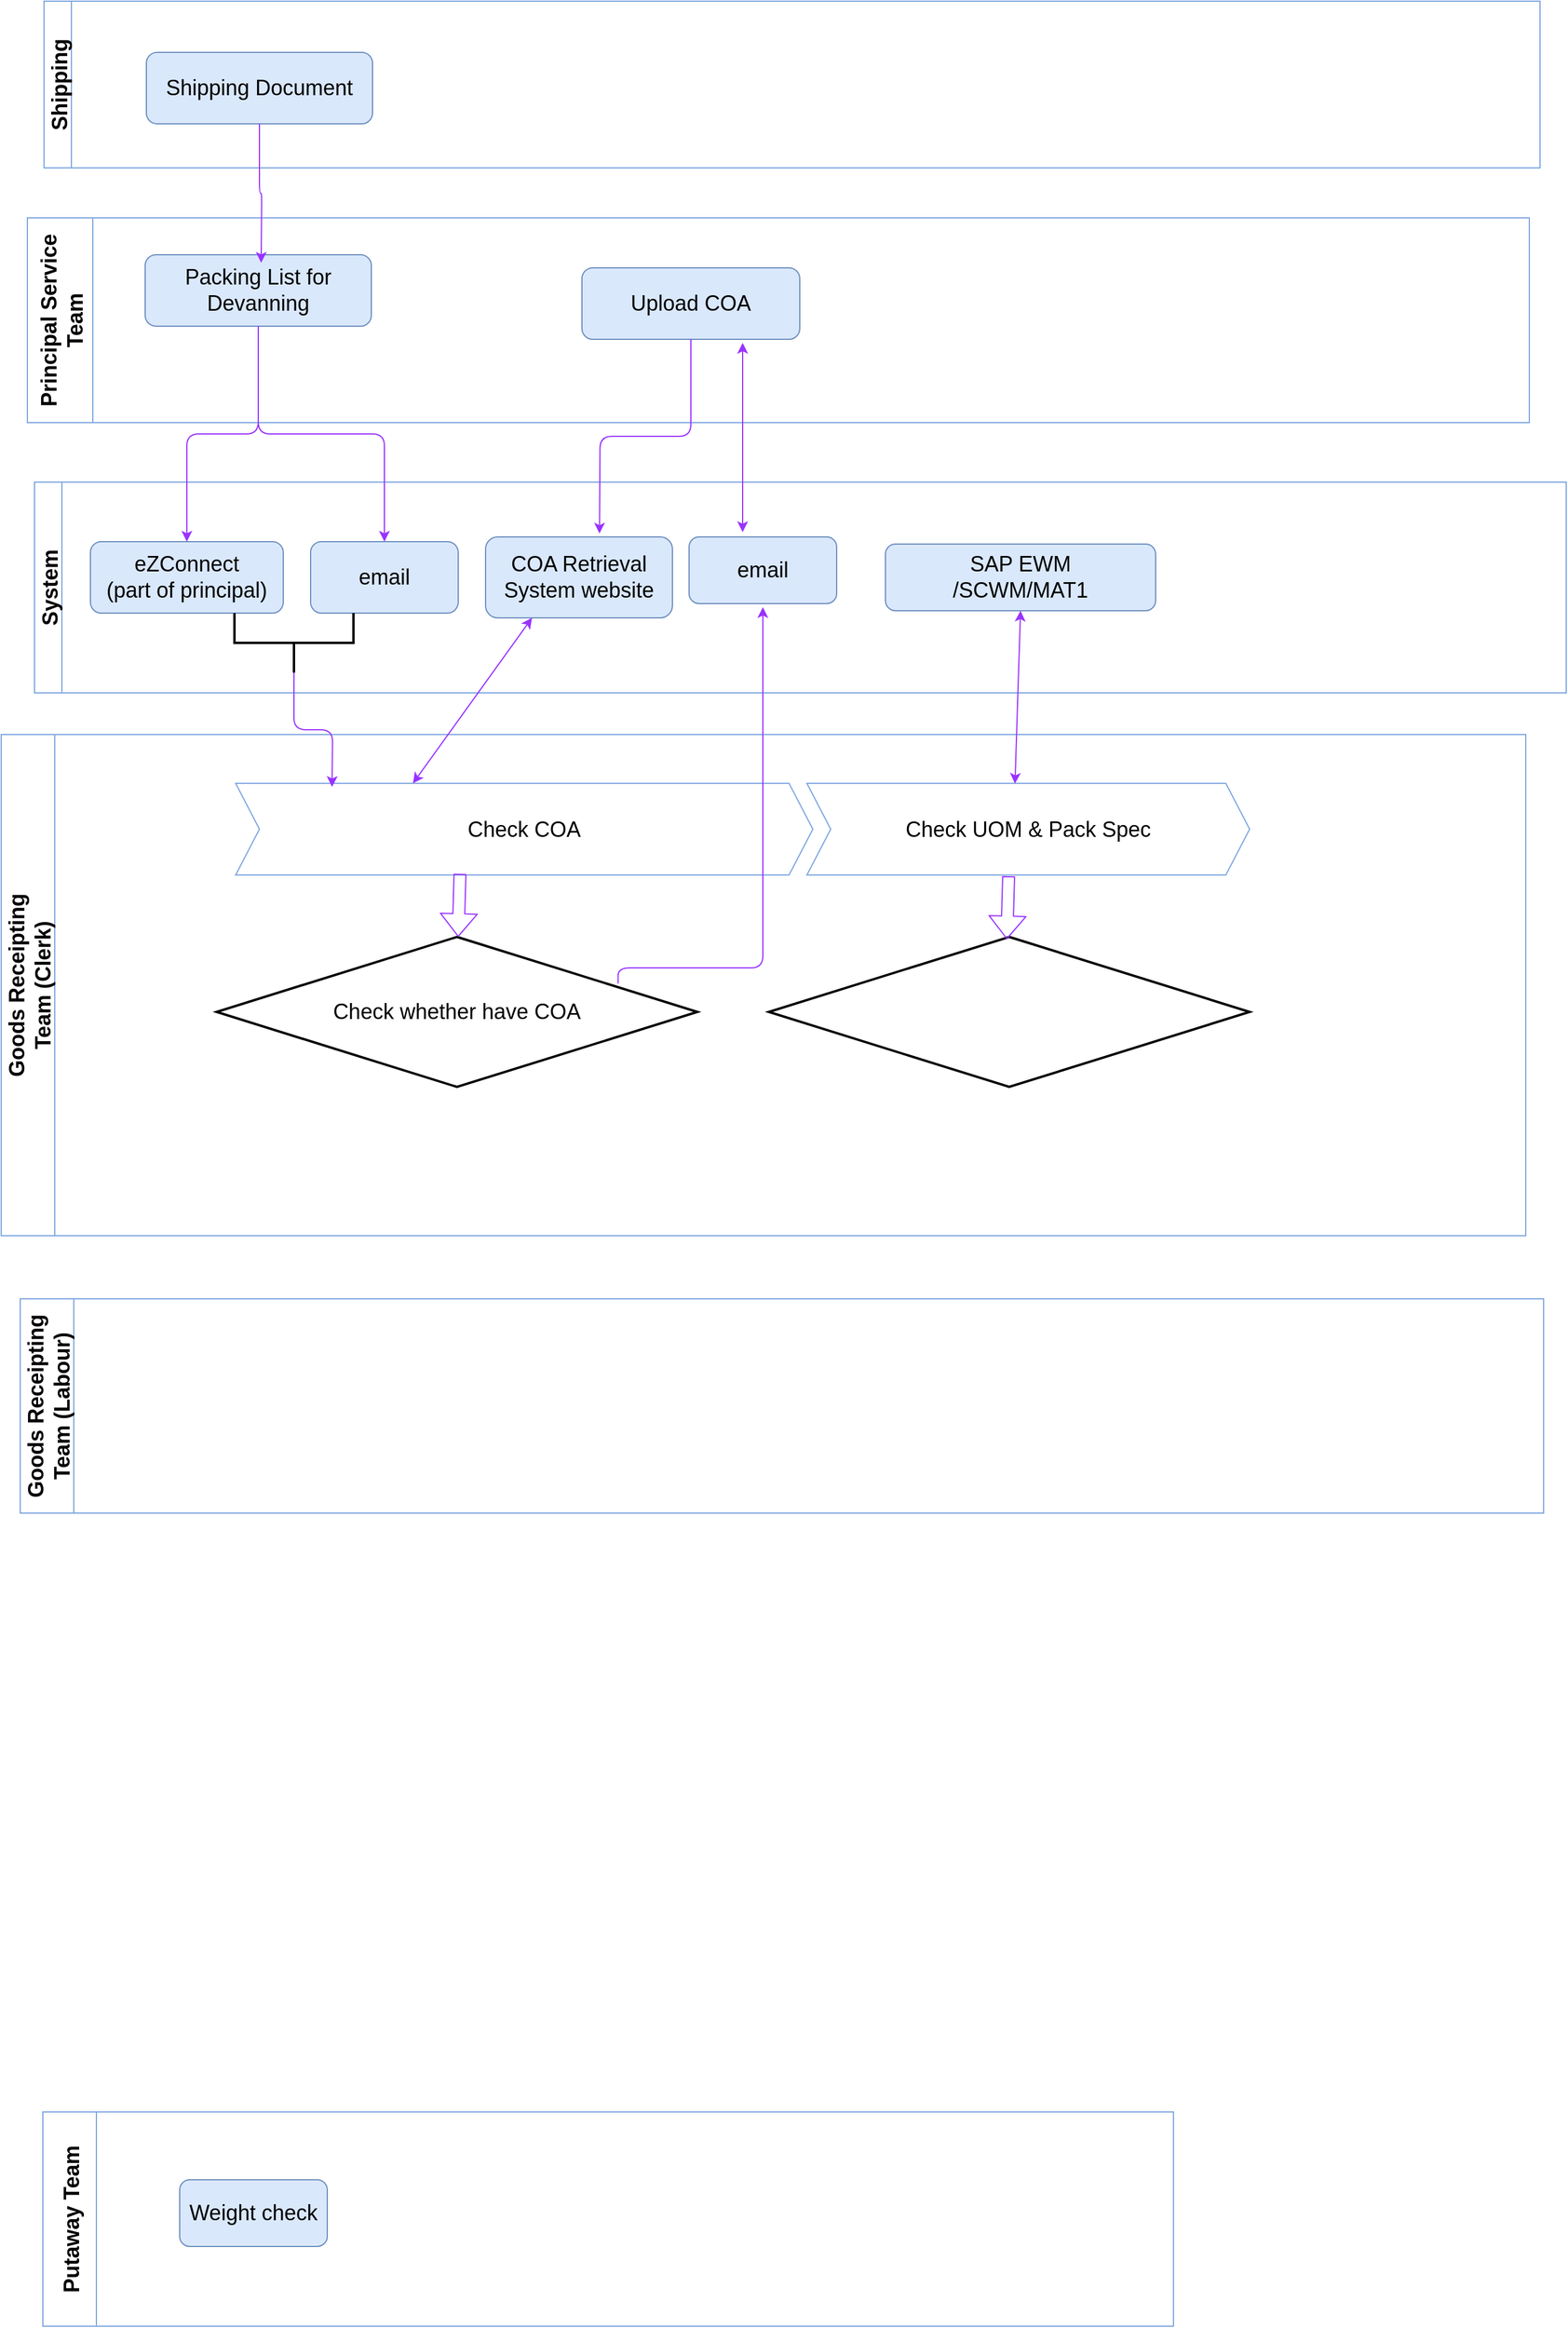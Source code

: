<mxfile version="15.7.0" type="github">
  <diagram id="s4VGrTQf0zmznQmlyb4M" name="第1頁">
    <mxGraphModel dx="2969" dy="1815" grid="0" gridSize="10" guides="1" tooltips="1" connect="1" arrows="1" fold="1" page="1" pageScale="1" pageWidth="1169" pageHeight="827" math="0" shadow="0">
      <root>
        <mxCell id="0" />
        <mxCell id="1" parent="0" />
        <mxCell id="51Y_JJE3WGSCX0czTKx8-9" value="Shipping" style="swimlane;horizontal=0;fontSize=18;strokeColor=#7EA6E0;" vertex="1" parent="1">
          <mxGeometry x="-23" y="-564" width="1257" height="140" as="geometry" />
        </mxCell>
        <mxCell id="51Y_JJE3WGSCX0czTKx8-27" value="Shipping Document" style="rounded=1;whiteSpace=wrap;html=1;fontSize=18;fillColor=#dae8fc;strokeColor=#6c8ebf;" vertex="1" parent="51Y_JJE3WGSCX0czTKx8-9">
          <mxGeometry x="86" y="43" width="190" height="60" as="geometry" />
        </mxCell>
        <mxCell id="51Y_JJE3WGSCX0czTKx8-10" value="Goods Receipting&#xa;Team (Clerk)" style="swimlane;horizontal=0;fontSize=18;strokeColor=#7EA6E0;startSize=45;" vertex="1" parent="1">
          <mxGeometry x="-59" y="52" width="1281" height="421" as="geometry" />
        </mxCell>
        <mxCell id="51Y_JJE3WGSCX0czTKx8-44" value="&lt;font style=&quot;font-size: 18px&quot;&gt;Check whether have COA&lt;/font&gt;" style="strokeWidth=2;html=1;shape=mxgraph.flowchart.decision;whiteSpace=wrap;rounded=0;sketch=0;" vertex="1" parent="51Y_JJE3WGSCX0czTKx8-10">
          <mxGeometry x="181" y="170" width="404" height="126" as="geometry" />
        </mxCell>
        <mxCell id="51Y_JJE3WGSCX0czTKx8-99" value="&lt;font style=&quot;font-size: 18px&quot;&gt;Check COA&lt;/font&gt;" style="shape=step;perimeter=stepPerimeter;whiteSpace=wrap;html=1;fixedSize=1;rounded=0;sketch=0;strokeColor=#7EA6E0;" vertex="1" parent="51Y_JJE3WGSCX0czTKx8-10">
          <mxGeometry x="197" y="41" width="485" height="77" as="geometry" />
        </mxCell>
        <mxCell id="51Y_JJE3WGSCX0czTKx8-105" value="&lt;font style=&quot;font-size: 18px&quot;&gt;Check UOM &amp;amp; Pack Spec&lt;/font&gt;" style="shape=step;perimeter=stepPerimeter;whiteSpace=wrap;html=1;fixedSize=1;rounded=0;sketch=0;strokeColor=#7EA6E0;" vertex="1" parent="51Y_JJE3WGSCX0czTKx8-10">
          <mxGeometry x="677" y="41" width="372" height="77" as="geometry" />
        </mxCell>
        <mxCell id="51Y_JJE3WGSCX0czTKx8-107" value="" style="strokeWidth=2;html=1;shape=mxgraph.flowchart.decision;whiteSpace=wrap;rounded=0;sketch=0;" vertex="1" parent="51Y_JJE3WGSCX0czTKx8-10">
          <mxGeometry x="645" y="170" width="404" height="126" as="geometry" />
        </mxCell>
        <mxCell id="51Y_JJE3WGSCX0czTKx8-12" value="System" style="swimlane;horizontal=0;fontSize=18;strokeColor=#7EA6E0;" vertex="1" parent="1">
          <mxGeometry x="-31" y="-160" width="1287" height="177" as="geometry" />
        </mxCell>
        <mxCell id="51Y_JJE3WGSCX0czTKx8-14" value="eZConnect&lt;br&gt;(part of principal)" style="rounded=1;whiteSpace=wrap;html=1;fontSize=18;fillColor=#dae8fc;strokeColor=#6c8ebf;" vertex="1" parent="51Y_JJE3WGSCX0czTKx8-12">
          <mxGeometry x="47" y="50" width="162" height="60" as="geometry" />
        </mxCell>
        <mxCell id="51Y_JJE3WGSCX0czTKx8-15" value="email" style="rounded=1;whiteSpace=wrap;html=1;fontSize=18;fillColor=#dae8fc;strokeColor=#6c8ebf;" vertex="1" parent="51Y_JJE3WGSCX0czTKx8-12">
          <mxGeometry x="232" y="50" width="124" height="60" as="geometry" />
        </mxCell>
        <mxCell id="51Y_JJE3WGSCX0czTKx8-52" value="COA Retrieval System website" style="rounded=1;whiteSpace=wrap;html=1;fontSize=18;fillColor=#dae8fc;strokeColor=#6c8ebf;" vertex="1" parent="51Y_JJE3WGSCX0czTKx8-12">
          <mxGeometry x="379" y="46" width="157" height="68" as="geometry" />
        </mxCell>
        <mxCell id="51Y_JJE3WGSCX0czTKx8-54" value="" style="strokeWidth=2;html=1;shape=mxgraph.flowchart.annotation_2;align=left;labelPosition=right;pointerEvents=1;rounded=0;sketch=0;direction=north;" vertex="1" parent="51Y_JJE3WGSCX0czTKx8-12">
          <mxGeometry x="168" y="110" width="100" height="50" as="geometry" />
        </mxCell>
        <mxCell id="51Y_JJE3WGSCX0czTKx8-62" value="" style="endArrow=classic;startArrow=classic;html=1;rounded=1;sketch=0;strokeColor=#9933FF;" edge="1" parent="51Y_JJE3WGSCX0czTKx8-12">
          <mxGeometry width="50" height="50" relative="1" as="geometry">
            <mxPoint x="318" y="253" as="sourcePoint" />
            <mxPoint x="418" y="114" as="targetPoint" />
          </mxGeometry>
        </mxCell>
        <mxCell id="51Y_JJE3WGSCX0czTKx8-68" value="email" style="rounded=1;whiteSpace=wrap;html=1;fontSize=18;fillColor=#dae8fc;strokeColor=#6c8ebf;" vertex="1" parent="51Y_JJE3WGSCX0czTKx8-12">
          <mxGeometry x="550" y="46" width="124" height="56" as="geometry" />
        </mxCell>
        <mxCell id="51Y_JJE3WGSCX0czTKx8-109" value="SAP EWM&lt;br&gt;/SCWM/MAT1" style="rounded=1;whiteSpace=wrap;html=1;fontSize=18;fillColor=#dae8fc;strokeColor=#6c8ebf;" vertex="1" parent="51Y_JJE3WGSCX0czTKx8-12">
          <mxGeometry x="715" y="52" width="227" height="56" as="geometry" />
        </mxCell>
        <mxCell id="51Y_JJE3WGSCX0czTKx8-23" value="Principal Service&#xa;Team" style="swimlane;horizontal=0;fontSize=18;strokeColor=#7EA6E0;startSize=55;" vertex="1" parent="1">
          <mxGeometry x="-37" y="-382" width="1262" height="172" as="geometry" />
        </mxCell>
        <mxCell id="51Y_JJE3WGSCX0czTKx8-30" value="Packing List for Devanning" style="rounded=1;whiteSpace=wrap;html=1;fontSize=18;fillColor=#dae8fc;strokeColor=#6c8ebf;" vertex="1" parent="51Y_JJE3WGSCX0czTKx8-23">
          <mxGeometry x="99" y="31" width="190" height="60" as="geometry" />
        </mxCell>
        <mxCell id="51Y_JJE3WGSCX0czTKx8-66" value="Upload COA" style="rounded=1;whiteSpace=wrap;html=1;fontSize=18;fillColor=#dae8fc;strokeColor=#6c8ebf;" vertex="1" parent="51Y_JJE3WGSCX0czTKx8-23">
          <mxGeometry x="466" y="42" width="183" height="60" as="geometry" />
        </mxCell>
        <mxCell id="51Y_JJE3WGSCX0czTKx8-75" value="" style="endArrow=classic;startArrow=classic;html=1;rounded=1;sketch=0;strokeColor=#9933FF;" edge="1" parent="51Y_JJE3WGSCX0czTKx8-23">
          <mxGeometry width="50" height="50" relative="1" as="geometry">
            <mxPoint x="601" y="264" as="sourcePoint" />
            <mxPoint x="601" y="105" as="targetPoint" />
          </mxGeometry>
        </mxCell>
        <mxCell id="51Y_JJE3WGSCX0czTKx8-25" value="Goods Receipting&#xa;Team (Labour)" style="swimlane;horizontal=0;fontSize=18;strokeColor=#7EA6E0;startSize=45;" vertex="1" parent="1">
          <mxGeometry x="-43" y="526" width="1280" height="180" as="geometry" />
        </mxCell>
        <mxCell id="51Y_JJE3WGSCX0czTKx8-31" style="edgeStyle=orthogonalEdgeStyle;curved=0;rounded=1;sketch=0;orthogonalLoop=1;jettySize=auto;html=1;endArrow=classic;endFill=1;strokeColor=#9933FF;" edge="1" parent="1" source="51Y_JJE3WGSCX0czTKx8-27">
          <mxGeometry relative="1" as="geometry">
            <mxPoint x="159.429" y="-344.286" as="targetPoint" />
          </mxGeometry>
        </mxCell>
        <mxCell id="51Y_JJE3WGSCX0czTKx8-32" style="edgeStyle=orthogonalEdgeStyle;curved=0;rounded=1;sketch=0;orthogonalLoop=1;jettySize=auto;html=1;entryX=0.5;entryY=0;entryDx=0;entryDy=0;endArrow=classic;endFill=1;strokeColor=#9933FF;" edge="1" parent="1" source="51Y_JJE3WGSCX0czTKx8-30" target="51Y_JJE3WGSCX0czTKx8-14">
          <mxGeometry relative="1" as="geometry" />
        </mxCell>
        <mxCell id="51Y_JJE3WGSCX0czTKx8-33" style="edgeStyle=orthogonalEdgeStyle;curved=0;rounded=1;sketch=0;orthogonalLoop=1;jettySize=auto;html=1;entryX=0.5;entryY=0;entryDx=0;entryDy=0;endArrow=classic;endFill=1;strokeColor=#9933FF;" edge="1" parent="1" source="51Y_JJE3WGSCX0czTKx8-30" target="51Y_JJE3WGSCX0czTKx8-15">
          <mxGeometry relative="1" as="geometry" />
        </mxCell>
        <mxCell id="51Y_JJE3WGSCX0czTKx8-36" value="Putaway Team" style="swimlane;horizontal=0;fontSize=18;strokeColor=#7EA6E0;startSize=45;" vertex="1" parent="1">
          <mxGeometry x="-24" y="1209" width="950" height="180" as="geometry" />
        </mxCell>
        <mxCell id="51Y_JJE3WGSCX0czTKx8-104" value="Weight check" style="rounded=1;whiteSpace=wrap;html=1;fontSize=18;fillColor=#dae8fc;strokeColor=#6c8ebf;" vertex="1" parent="51Y_JJE3WGSCX0czTKx8-36">
          <mxGeometry x="115" y="57" width="124" height="56" as="geometry" />
        </mxCell>
        <mxCell id="51Y_JJE3WGSCX0czTKx8-58" style="edgeStyle=orthogonalEdgeStyle;curved=0;rounded=1;sketch=0;orthogonalLoop=1;jettySize=auto;html=1;endArrow=classic;endFill=1;strokeColor=#9933FF;" edge="1" parent="1" source="51Y_JJE3WGSCX0czTKx8-54">
          <mxGeometry relative="1" as="geometry">
            <mxPoint x="219" y="96" as="targetPoint" />
          </mxGeometry>
        </mxCell>
        <mxCell id="51Y_JJE3WGSCX0czTKx8-98" style="edgeStyle=orthogonalEdgeStyle;rounded=1;sketch=0;orthogonalLoop=1;jettySize=auto;html=1;endArrow=classic;endFill=1;strokeColor=#9933FF;" edge="1" parent="1" source="51Y_JJE3WGSCX0czTKx8-66">
          <mxGeometry relative="1" as="geometry">
            <mxPoint x="443.714" y="-116.857" as="targetPoint" />
          </mxGeometry>
        </mxCell>
        <mxCell id="51Y_JJE3WGSCX0czTKx8-102" style="edgeStyle=orthogonalEdgeStyle;rounded=1;sketch=0;orthogonalLoop=1;jettySize=auto;html=1;endArrow=classic;endFill=1;strokeColor=#9933FF;exitX=0.835;exitY=0.311;exitDx=0;exitDy=0;exitPerimeter=0;" edge="1" parent="1" source="51Y_JJE3WGSCX0czTKx8-44">
          <mxGeometry relative="1" as="geometry">
            <mxPoint x="581" y="-55" as="targetPoint" />
            <Array as="points">
              <mxPoint x="581" y="248" />
            </Array>
          </mxGeometry>
        </mxCell>
        <mxCell id="51Y_JJE3WGSCX0czTKx8-106" value="" style="shape=flexArrow;endArrow=classic;html=1;rounded=1;sketch=0;fontSize=18;strokeColor=#9933FF;exitX=0.5;exitY=1;exitDx=0;exitDy=0;" edge="1" parent="1">
          <mxGeometry width="50" height="50" relative="1" as="geometry">
            <mxPoint x="326.5" y="169" as="sourcePoint" />
            <mxPoint x="325" y="222" as="targetPoint" />
          </mxGeometry>
        </mxCell>
        <mxCell id="51Y_JJE3WGSCX0czTKx8-108" value="" style="shape=flexArrow;endArrow=classic;html=1;rounded=1;sketch=0;fontSize=18;strokeColor=#9933FF;exitX=0.5;exitY=1;exitDx=0;exitDy=0;" edge="1" parent="1">
          <mxGeometry width="50" height="50" relative="1" as="geometry">
            <mxPoint x="787.5" y="171.0" as="sourcePoint" />
            <mxPoint x="786" y="224.0" as="targetPoint" />
          </mxGeometry>
        </mxCell>
        <mxCell id="51Y_JJE3WGSCX0czTKx8-111" value="" style="endArrow=classic;startArrow=classic;html=1;rounded=1;sketch=0;fontSize=18;strokeColor=#9933FF;entryX=0.5;entryY=1;entryDx=0;entryDy=0;exitX=0.47;exitY=0.004;exitDx=0;exitDy=0;exitPerimeter=0;" edge="1" parent="1" source="51Y_JJE3WGSCX0czTKx8-105" target="51Y_JJE3WGSCX0czTKx8-109">
          <mxGeometry width="50" height="50" relative="1" as="geometry">
            <mxPoint x="728" y="78" as="sourcePoint" />
            <mxPoint x="778" y="28" as="targetPoint" />
          </mxGeometry>
        </mxCell>
      </root>
    </mxGraphModel>
  </diagram>
</mxfile>
